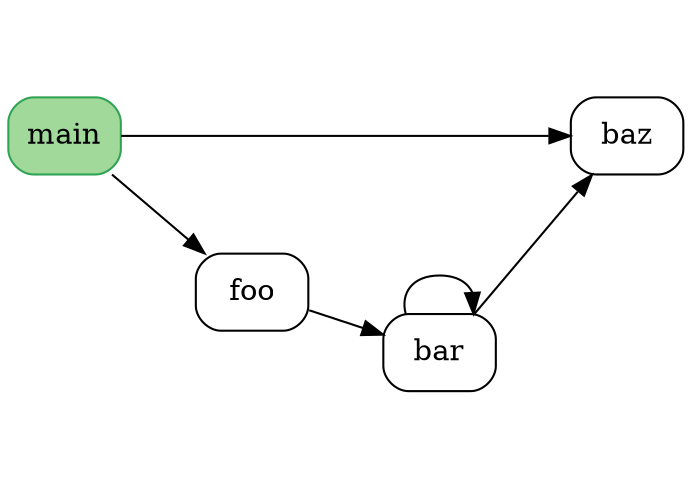 digraph test {
	graph [rankdir=LR, ratio="0.7", concentrate=true];
	node [label="\N", shape=Mrecord];
	graph [bb="0,0,324,226.8"];
	node1 [label=bar, pos="207,56.7", width="0.75", height="0.51389"];
	node2 [label=baz, pos="297,157.7", width="0.75", height="0.51389"];
	node3 [label=foo, pos="117,84.7", width="0.75", height="0.51389"];
	node4 [label=main, color="/greens3/3", fillcolor="/greens3/2", style=filled, pos="27,169.7", width="0.75", height="0.51389"];
	node1 -> node1 [pos="e,223.28,74.853 190.72,74.853 188.21,84.239 193.64,92.7 207,92.7 215.14,92.7 220.34,89.558 222.59,84.98"];
	node1 -> node2 [pos="e,280.75,139.46 223.09,74.757 237.21,90.601 257.91,113.83 273.82,131.68"];
	node3 -> node1 [pos="e,179.71,65.192 144,76.299 152.2,73.748 161.36,70.899 170.09,68.182"];
	node4 -> node2 [pos="e,269.89,158.9 54.125,168.49 102.74,166.33 204.78,161.8 259.86,159.35"];
	node4 -> node3 [pos="e,97.941,102.7 46.087,151.67 58.974,139.5 76.161,123.27 90.388,109.83"];
}
